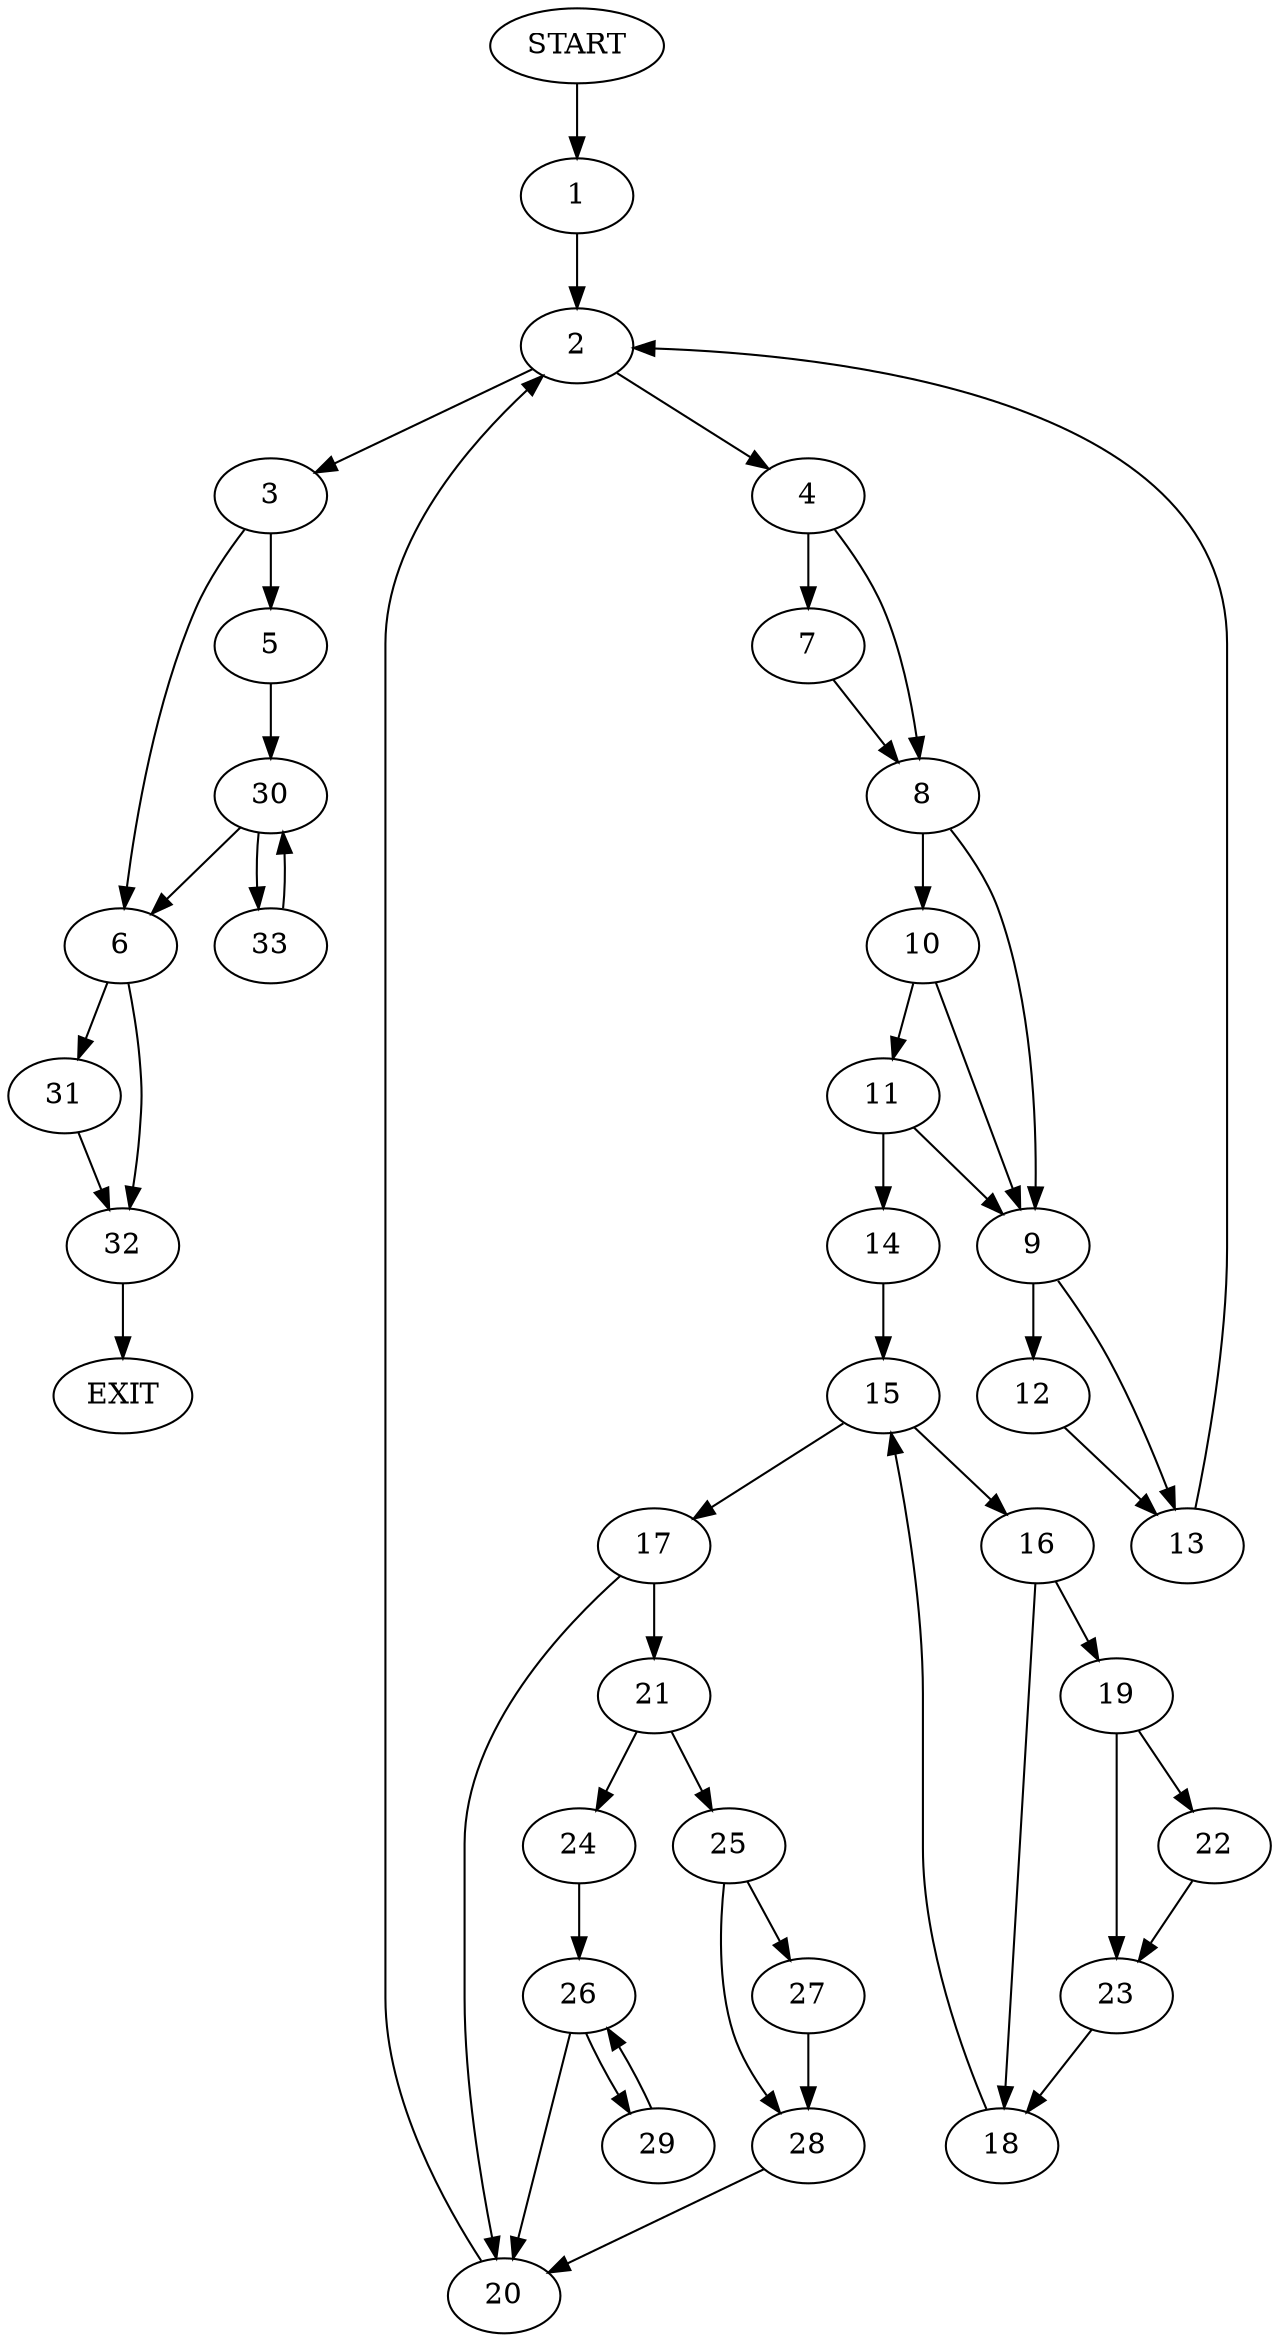 digraph {
0 [label="START"]
34 [label="EXIT"]
0 -> 1
1 -> 2
2 -> 3
2 -> 4
3 -> 5
3 -> 6
4 -> 7
4 -> 8
7 -> 8
8 -> 9
8 -> 10
10 -> 11
10 -> 9
9 -> 12
9 -> 13
11 -> 14
11 -> 9
14 -> 15
12 -> 13
13 -> 2
15 -> 16
15 -> 17
16 -> 18
16 -> 19
17 -> 20
17 -> 21
18 -> 15
19 -> 22
19 -> 23
22 -> 23
23 -> 18
20 -> 2
21 -> 24
21 -> 25
24 -> 26
25 -> 27
25 -> 28
28 -> 20
27 -> 28
26 -> 29
26 -> 20
29 -> 26
5 -> 30
6 -> 31
6 -> 32
30 -> 33
30 -> 6
33 -> 30
32 -> 34
31 -> 32
}
